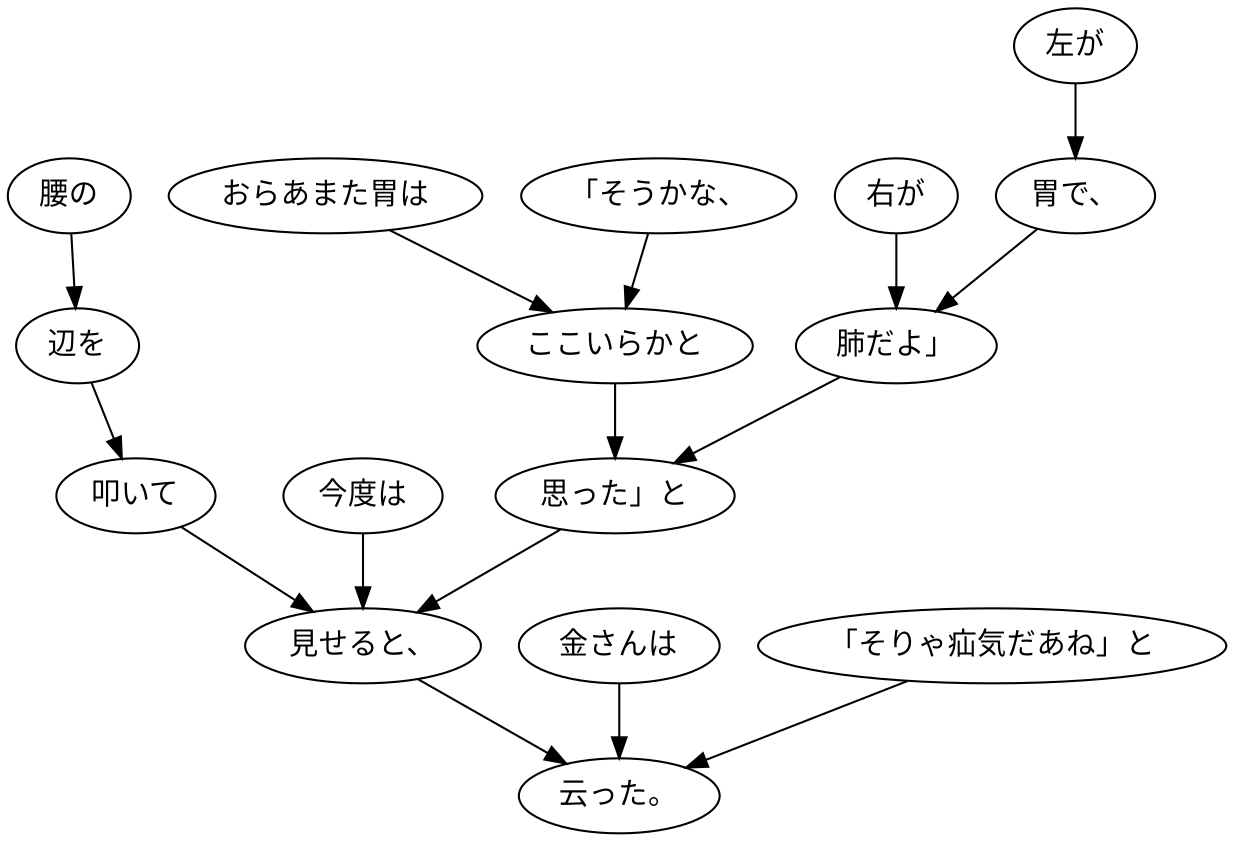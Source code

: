 digraph graph4361 {
	node0 [label="左が"];
	node1 [label="胃で、"];
	node2 [label="右が"];
	node3 [label="肺だよ」"];
	node4 [label="「そうかな、"];
	node5 [label="おらあまた胃は"];
	node6 [label="ここいらかと"];
	node7 [label="思った」と"];
	node8 [label="今度は"];
	node9 [label="腰の"];
	node10 [label="辺を"];
	node11 [label="叩いて"];
	node12 [label="見せると、"];
	node13 [label="金さんは"];
	node14 [label="「そりゃ疝気だあね」と"];
	node15 [label="云った。"];
	node0 -> node1;
	node1 -> node3;
	node2 -> node3;
	node3 -> node7;
	node4 -> node6;
	node5 -> node6;
	node6 -> node7;
	node7 -> node12;
	node8 -> node12;
	node9 -> node10;
	node10 -> node11;
	node11 -> node12;
	node12 -> node15;
	node13 -> node15;
	node14 -> node15;
}
